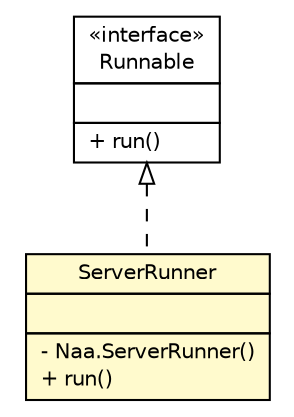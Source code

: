 #!/usr/local/bin/dot
#
# Class diagram 
# Generated by UMLGraph version R5_6 (http://www.umlgraph.org/)
#

digraph G {
	edge [fontname="Helvetica",fontsize=10,labelfontname="Helvetica",labelfontsize=10];
	node [fontname="Helvetica",fontsize=10,shape=plaintext];
	nodesep=0.25;
	ranksep=0.5;
	// de.hsbremen.tc.tnc.examples.naa.Naa.ServerRunner
	c15 [label=<<table title="de.hsbremen.tc.tnc.examples.naa.Naa.ServerRunner" border="0" cellborder="1" cellspacing="0" cellpadding="2" port="p" bgcolor="lemonChiffon" href="./Naa.ServerRunner.html">
		<tr><td><table border="0" cellspacing="0" cellpadding="1">
<tr><td align="center" balign="center"> ServerRunner </td></tr>
		</table></td></tr>
		<tr><td><table border="0" cellspacing="0" cellpadding="1">
<tr><td align="left" balign="left">  </td></tr>
		</table></td></tr>
		<tr><td><table border="0" cellspacing="0" cellpadding="1">
<tr><td align="left" balign="left"> - Naa.ServerRunner() </td></tr>
<tr><td align="left" balign="left"> + run() </td></tr>
		</table></td></tr>
		</table>>, URL="./Naa.ServerRunner.html", fontname="Helvetica", fontcolor="black", fontsize=10.0];
	//de.hsbremen.tc.tnc.examples.naa.Naa.ServerRunner implements java.lang.Runnable
	c18:p -> c15:p [dir=back,arrowtail=empty,style=dashed];
	// java.lang.Runnable
	c18 [label=<<table title="java.lang.Runnable" border="0" cellborder="1" cellspacing="0" cellpadding="2" port="p" href="http://java.sun.com/j2se/1.4.2/docs/api/java/lang/Runnable.html">
		<tr><td><table border="0" cellspacing="0" cellpadding="1">
<tr><td align="center" balign="center"> &#171;interface&#187; </td></tr>
<tr><td align="center" balign="center"> Runnable </td></tr>
		</table></td></tr>
		<tr><td><table border="0" cellspacing="0" cellpadding="1">
<tr><td align="left" balign="left">  </td></tr>
		</table></td></tr>
		<tr><td><table border="0" cellspacing="0" cellpadding="1">
<tr><td align="left" balign="left"> + run() </td></tr>
		</table></td></tr>
		</table>>, URL="http://java.sun.com/j2se/1.4.2/docs/api/java/lang/Runnable.html", fontname="Helvetica", fontcolor="black", fontsize=10.0];
}

